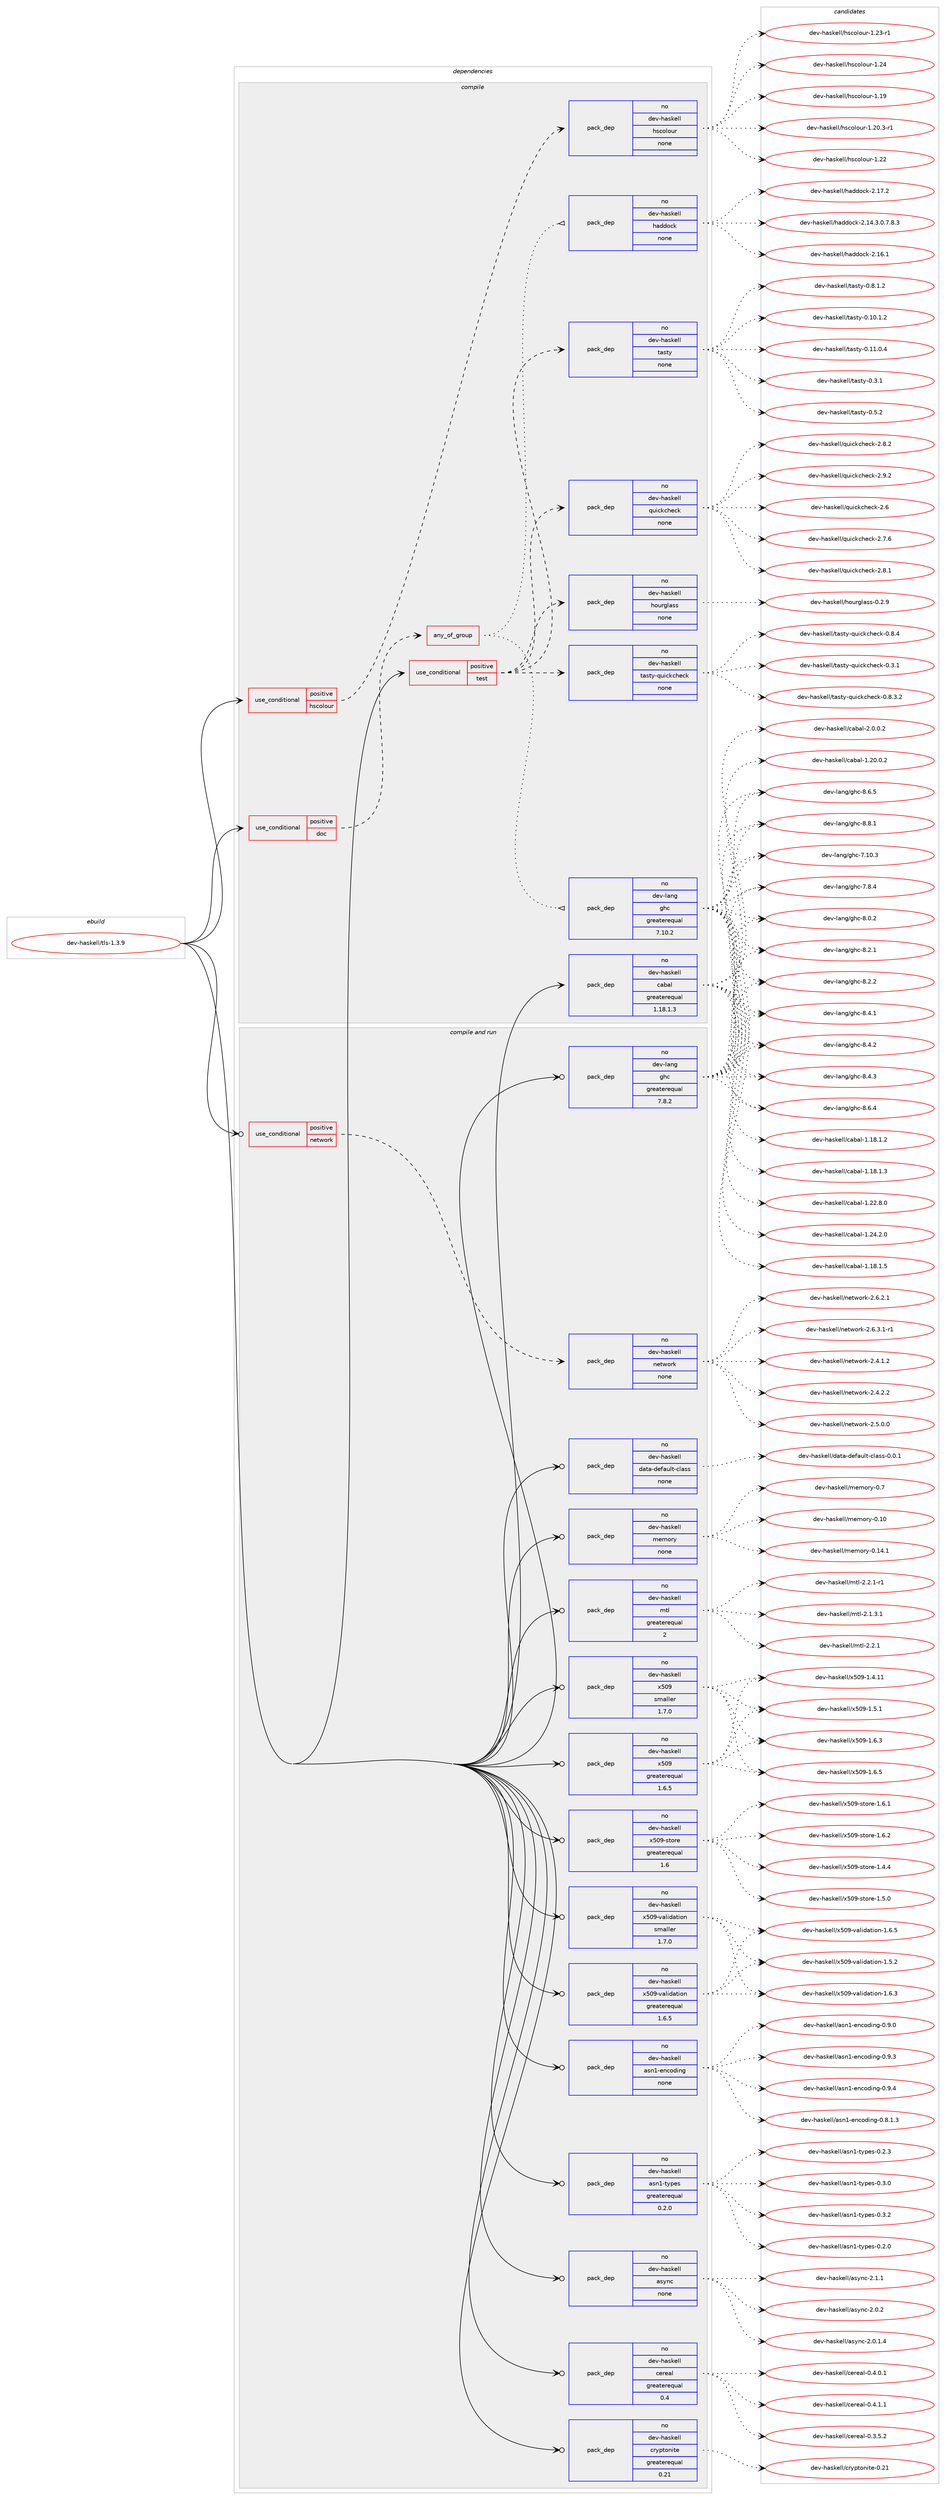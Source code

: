 digraph prolog {

# *************
# Graph options
# *************

newrank=true;
concentrate=true;
compound=true;
graph [rankdir=LR,fontname=Helvetica,fontsize=10,ranksep=1.5];#, ranksep=2.5, nodesep=0.2];
edge  [arrowhead=vee];
node  [fontname=Helvetica,fontsize=10];

# **********
# The ebuild
# **********

subgraph cluster_leftcol {
color=gray;
rank=same;
label=<<i>ebuild</i>>;
id [label="dev-haskell/tls-1.3.9", color=red, width=4, href="../dev-haskell/tls-1.3.9.svg"];
}

# ****************
# The dependencies
# ****************

subgraph cluster_midcol {
color=gray;
label=<<i>dependencies</i>>;
subgraph cluster_compile {
fillcolor="#eeeeee";
style=filled;
label=<<i>compile</i>>;
subgraph cond127957 {
dependency546258 [label=<<TABLE BORDER="0" CELLBORDER="1" CELLSPACING="0" CELLPADDING="4"><TR><TD ROWSPAN="3" CELLPADDING="10">use_conditional</TD></TR><TR><TD>positive</TD></TR><TR><TD>doc</TD></TR></TABLE>>, shape=none, color=red];
subgraph any10627 {
dependency546259 [label=<<TABLE BORDER="0" CELLBORDER="1" CELLSPACING="0" CELLPADDING="4"><TR><TD CELLPADDING="10">any_of_group</TD></TR></TABLE>>, shape=none, color=red];subgraph pack407317 {
dependency546260 [label=<<TABLE BORDER="0" CELLBORDER="1" CELLSPACING="0" CELLPADDING="4" WIDTH="220"><TR><TD ROWSPAN="6" CELLPADDING="30">pack_dep</TD></TR><TR><TD WIDTH="110">no</TD></TR><TR><TD>dev-haskell</TD></TR><TR><TD>haddock</TD></TR><TR><TD>none</TD></TR><TR><TD></TD></TR></TABLE>>, shape=none, color=blue];
}
dependency546259:e -> dependency546260:w [weight=20,style="dotted",arrowhead="oinv"];
subgraph pack407318 {
dependency546261 [label=<<TABLE BORDER="0" CELLBORDER="1" CELLSPACING="0" CELLPADDING="4" WIDTH="220"><TR><TD ROWSPAN="6" CELLPADDING="30">pack_dep</TD></TR><TR><TD WIDTH="110">no</TD></TR><TR><TD>dev-lang</TD></TR><TR><TD>ghc</TD></TR><TR><TD>greaterequal</TD></TR><TR><TD>7.10.2</TD></TR></TABLE>>, shape=none, color=blue];
}
dependency546259:e -> dependency546261:w [weight=20,style="dotted",arrowhead="oinv"];
}
dependency546258:e -> dependency546259:w [weight=20,style="dashed",arrowhead="vee"];
}
id:e -> dependency546258:w [weight=20,style="solid",arrowhead="vee"];
subgraph cond127958 {
dependency546262 [label=<<TABLE BORDER="0" CELLBORDER="1" CELLSPACING="0" CELLPADDING="4"><TR><TD ROWSPAN="3" CELLPADDING="10">use_conditional</TD></TR><TR><TD>positive</TD></TR><TR><TD>hscolour</TD></TR></TABLE>>, shape=none, color=red];
subgraph pack407319 {
dependency546263 [label=<<TABLE BORDER="0" CELLBORDER="1" CELLSPACING="0" CELLPADDING="4" WIDTH="220"><TR><TD ROWSPAN="6" CELLPADDING="30">pack_dep</TD></TR><TR><TD WIDTH="110">no</TD></TR><TR><TD>dev-haskell</TD></TR><TR><TD>hscolour</TD></TR><TR><TD>none</TD></TR><TR><TD></TD></TR></TABLE>>, shape=none, color=blue];
}
dependency546262:e -> dependency546263:w [weight=20,style="dashed",arrowhead="vee"];
}
id:e -> dependency546262:w [weight=20,style="solid",arrowhead="vee"];
subgraph cond127959 {
dependency546264 [label=<<TABLE BORDER="0" CELLBORDER="1" CELLSPACING="0" CELLPADDING="4"><TR><TD ROWSPAN="3" CELLPADDING="10">use_conditional</TD></TR><TR><TD>positive</TD></TR><TR><TD>test</TD></TR></TABLE>>, shape=none, color=red];
subgraph pack407320 {
dependency546265 [label=<<TABLE BORDER="0" CELLBORDER="1" CELLSPACING="0" CELLPADDING="4" WIDTH="220"><TR><TD ROWSPAN="6" CELLPADDING="30">pack_dep</TD></TR><TR><TD WIDTH="110">no</TD></TR><TR><TD>dev-haskell</TD></TR><TR><TD>hourglass</TD></TR><TR><TD>none</TD></TR><TR><TD></TD></TR></TABLE>>, shape=none, color=blue];
}
dependency546264:e -> dependency546265:w [weight=20,style="dashed",arrowhead="vee"];
subgraph pack407321 {
dependency546266 [label=<<TABLE BORDER="0" CELLBORDER="1" CELLSPACING="0" CELLPADDING="4" WIDTH="220"><TR><TD ROWSPAN="6" CELLPADDING="30">pack_dep</TD></TR><TR><TD WIDTH="110">no</TD></TR><TR><TD>dev-haskell</TD></TR><TR><TD>quickcheck</TD></TR><TR><TD>none</TD></TR><TR><TD></TD></TR></TABLE>>, shape=none, color=blue];
}
dependency546264:e -> dependency546266:w [weight=20,style="dashed",arrowhead="vee"];
subgraph pack407322 {
dependency546267 [label=<<TABLE BORDER="0" CELLBORDER="1" CELLSPACING="0" CELLPADDING="4" WIDTH="220"><TR><TD ROWSPAN="6" CELLPADDING="30">pack_dep</TD></TR><TR><TD WIDTH="110">no</TD></TR><TR><TD>dev-haskell</TD></TR><TR><TD>tasty</TD></TR><TR><TD>none</TD></TR><TR><TD></TD></TR></TABLE>>, shape=none, color=blue];
}
dependency546264:e -> dependency546267:w [weight=20,style="dashed",arrowhead="vee"];
subgraph pack407323 {
dependency546268 [label=<<TABLE BORDER="0" CELLBORDER="1" CELLSPACING="0" CELLPADDING="4" WIDTH="220"><TR><TD ROWSPAN="6" CELLPADDING="30">pack_dep</TD></TR><TR><TD WIDTH="110">no</TD></TR><TR><TD>dev-haskell</TD></TR><TR><TD>tasty-quickcheck</TD></TR><TR><TD>none</TD></TR><TR><TD></TD></TR></TABLE>>, shape=none, color=blue];
}
dependency546264:e -> dependency546268:w [weight=20,style="dashed",arrowhead="vee"];
}
id:e -> dependency546264:w [weight=20,style="solid",arrowhead="vee"];
subgraph pack407324 {
dependency546269 [label=<<TABLE BORDER="0" CELLBORDER="1" CELLSPACING="0" CELLPADDING="4" WIDTH="220"><TR><TD ROWSPAN="6" CELLPADDING="30">pack_dep</TD></TR><TR><TD WIDTH="110">no</TD></TR><TR><TD>dev-haskell</TD></TR><TR><TD>cabal</TD></TR><TR><TD>greaterequal</TD></TR><TR><TD>1.18.1.3</TD></TR></TABLE>>, shape=none, color=blue];
}
id:e -> dependency546269:w [weight=20,style="solid",arrowhead="vee"];
}
subgraph cluster_compileandrun {
fillcolor="#eeeeee";
style=filled;
label=<<i>compile and run</i>>;
subgraph cond127960 {
dependency546270 [label=<<TABLE BORDER="0" CELLBORDER="1" CELLSPACING="0" CELLPADDING="4"><TR><TD ROWSPAN="3" CELLPADDING="10">use_conditional</TD></TR><TR><TD>positive</TD></TR><TR><TD>network</TD></TR></TABLE>>, shape=none, color=red];
subgraph pack407325 {
dependency546271 [label=<<TABLE BORDER="0" CELLBORDER="1" CELLSPACING="0" CELLPADDING="4" WIDTH="220"><TR><TD ROWSPAN="6" CELLPADDING="30">pack_dep</TD></TR><TR><TD WIDTH="110">no</TD></TR><TR><TD>dev-haskell</TD></TR><TR><TD>network</TD></TR><TR><TD>none</TD></TR><TR><TD></TD></TR></TABLE>>, shape=none, color=blue];
}
dependency546270:e -> dependency546271:w [weight=20,style="dashed",arrowhead="vee"];
}
id:e -> dependency546270:w [weight=20,style="solid",arrowhead="odotvee"];
subgraph pack407326 {
dependency546272 [label=<<TABLE BORDER="0" CELLBORDER="1" CELLSPACING="0" CELLPADDING="4" WIDTH="220"><TR><TD ROWSPAN="6" CELLPADDING="30">pack_dep</TD></TR><TR><TD WIDTH="110">no</TD></TR><TR><TD>dev-haskell</TD></TR><TR><TD>asn1-encoding</TD></TR><TR><TD>none</TD></TR><TR><TD></TD></TR></TABLE>>, shape=none, color=blue];
}
id:e -> dependency546272:w [weight=20,style="solid",arrowhead="odotvee"];
subgraph pack407327 {
dependency546273 [label=<<TABLE BORDER="0" CELLBORDER="1" CELLSPACING="0" CELLPADDING="4" WIDTH="220"><TR><TD ROWSPAN="6" CELLPADDING="30">pack_dep</TD></TR><TR><TD WIDTH="110">no</TD></TR><TR><TD>dev-haskell</TD></TR><TR><TD>asn1-types</TD></TR><TR><TD>greaterequal</TD></TR><TR><TD>0.2.0</TD></TR></TABLE>>, shape=none, color=blue];
}
id:e -> dependency546273:w [weight=20,style="solid",arrowhead="odotvee"];
subgraph pack407328 {
dependency546274 [label=<<TABLE BORDER="0" CELLBORDER="1" CELLSPACING="0" CELLPADDING="4" WIDTH="220"><TR><TD ROWSPAN="6" CELLPADDING="30">pack_dep</TD></TR><TR><TD WIDTH="110">no</TD></TR><TR><TD>dev-haskell</TD></TR><TR><TD>async</TD></TR><TR><TD>none</TD></TR><TR><TD></TD></TR></TABLE>>, shape=none, color=blue];
}
id:e -> dependency546274:w [weight=20,style="solid",arrowhead="odotvee"];
subgraph pack407329 {
dependency546275 [label=<<TABLE BORDER="0" CELLBORDER="1" CELLSPACING="0" CELLPADDING="4" WIDTH="220"><TR><TD ROWSPAN="6" CELLPADDING="30">pack_dep</TD></TR><TR><TD WIDTH="110">no</TD></TR><TR><TD>dev-haskell</TD></TR><TR><TD>cereal</TD></TR><TR><TD>greaterequal</TD></TR><TR><TD>0.4</TD></TR></TABLE>>, shape=none, color=blue];
}
id:e -> dependency546275:w [weight=20,style="solid",arrowhead="odotvee"];
subgraph pack407330 {
dependency546276 [label=<<TABLE BORDER="0" CELLBORDER="1" CELLSPACING="0" CELLPADDING="4" WIDTH="220"><TR><TD ROWSPAN="6" CELLPADDING="30">pack_dep</TD></TR><TR><TD WIDTH="110">no</TD></TR><TR><TD>dev-haskell</TD></TR><TR><TD>cryptonite</TD></TR><TR><TD>greaterequal</TD></TR><TR><TD>0.21</TD></TR></TABLE>>, shape=none, color=blue];
}
id:e -> dependency546276:w [weight=20,style="solid",arrowhead="odotvee"];
subgraph pack407331 {
dependency546277 [label=<<TABLE BORDER="0" CELLBORDER="1" CELLSPACING="0" CELLPADDING="4" WIDTH="220"><TR><TD ROWSPAN="6" CELLPADDING="30">pack_dep</TD></TR><TR><TD WIDTH="110">no</TD></TR><TR><TD>dev-haskell</TD></TR><TR><TD>data-default-class</TD></TR><TR><TD>none</TD></TR><TR><TD></TD></TR></TABLE>>, shape=none, color=blue];
}
id:e -> dependency546277:w [weight=20,style="solid",arrowhead="odotvee"];
subgraph pack407332 {
dependency546278 [label=<<TABLE BORDER="0" CELLBORDER="1" CELLSPACING="0" CELLPADDING="4" WIDTH="220"><TR><TD ROWSPAN="6" CELLPADDING="30">pack_dep</TD></TR><TR><TD WIDTH="110">no</TD></TR><TR><TD>dev-haskell</TD></TR><TR><TD>memory</TD></TR><TR><TD>none</TD></TR><TR><TD></TD></TR></TABLE>>, shape=none, color=blue];
}
id:e -> dependency546278:w [weight=20,style="solid",arrowhead="odotvee"];
subgraph pack407333 {
dependency546279 [label=<<TABLE BORDER="0" CELLBORDER="1" CELLSPACING="0" CELLPADDING="4" WIDTH="220"><TR><TD ROWSPAN="6" CELLPADDING="30">pack_dep</TD></TR><TR><TD WIDTH="110">no</TD></TR><TR><TD>dev-haskell</TD></TR><TR><TD>mtl</TD></TR><TR><TD>greaterequal</TD></TR><TR><TD>2</TD></TR></TABLE>>, shape=none, color=blue];
}
id:e -> dependency546279:w [weight=20,style="solid",arrowhead="odotvee"];
subgraph pack407334 {
dependency546280 [label=<<TABLE BORDER="0" CELLBORDER="1" CELLSPACING="0" CELLPADDING="4" WIDTH="220"><TR><TD ROWSPAN="6" CELLPADDING="30">pack_dep</TD></TR><TR><TD WIDTH="110">no</TD></TR><TR><TD>dev-haskell</TD></TR><TR><TD>x509</TD></TR><TR><TD>greaterequal</TD></TR><TR><TD>1.6.5</TD></TR></TABLE>>, shape=none, color=blue];
}
id:e -> dependency546280:w [weight=20,style="solid",arrowhead="odotvee"];
subgraph pack407335 {
dependency546281 [label=<<TABLE BORDER="0" CELLBORDER="1" CELLSPACING="0" CELLPADDING="4" WIDTH="220"><TR><TD ROWSPAN="6" CELLPADDING="30">pack_dep</TD></TR><TR><TD WIDTH="110">no</TD></TR><TR><TD>dev-haskell</TD></TR><TR><TD>x509</TD></TR><TR><TD>smaller</TD></TR><TR><TD>1.7.0</TD></TR></TABLE>>, shape=none, color=blue];
}
id:e -> dependency546281:w [weight=20,style="solid",arrowhead="odotvee"];
subgraph pack407336 {
dependency546282 [label=<<TABLE BORDER="0" CELLBORDER="1" CELLSPACING="0" CELLPADDING="4" WIDTH="220"><TR><TD ROWSPAN="6" CELLPADDING="30">pack_dep</TD></TR><TR><TD WIDTH="110">no</TD></TR><TR><TD>dev-haskell</TD></TR><TR><TD>x509-store</TD></TR><TR><TD>greaterequal</TD></TR><TR><TD>1.6</TD></TR></TABLE>>, shape=none, color=blue];
}
id:e -> dependency546282:w [weight=20,style="solid",arrowhead="odotvee"];
subgraph pack407337 {
dependency546283 [label=<<TABLE BORDER="0" CELLBORDER="1" CELLSPACING="0" CELLPADDING="4" WIDTH="220"><TR><TD ROWSPAN="6" CELLPADDING="30">pack_dep</TD></TR><TR><TD WIDTH="110">no</TD></TR><TR><TD>dev-haskell</TD></TR><TR><TD>x509-validation</TD></TR><TR><TD>greaterequal</TD></TR><TR><TD>1.6.5</TD></TR></TABLE>>, shape=none, color=blue];
}
id:e -> dependency546283:w [weight=20,style="solid",arrowhead="odotvee"];
subgraph pack407338 {
dependency546284 [label=<<TABLE BORDER="0" CELLBORDER="1" CELLSPACING="0" CELLPADDING="4" WIDTH="220"><TR><TD ROWSPAN="6" CELLPADDING="30">pack_dep</TD></TR><TR><TD WIDTH="110">no</TD></TR><TR><TD>dev-haskell</TD></TR><TR><TD>x509-validation</TD></TR><TR><TD>smaller</TD></TR><TR><TD>1.7.0</TD></TR></TABLE>>, shape=none, color=blue];
}
id:e -> dependency546284:w [weight=20,style="solid",arrowhead="odotvee"];
subgraph pack407339 {
dependency546285 [label=<<TABLE BORDER="0" CELLBORDER="1" CELLSPACING="0" CELLPADDING="4" WIDTH="220"><TR><TD ROWSPAN="6" CELLPADDING="30">pack_dep</TD></TR><TR><TD WIDTH="110">no</TD></TR><TR><TD>dev-lang</TD></TR><TR><TD>ghc</TD></TR><TR><TD>greaterequal</TD></TR><TR><TD>7.8.2</TD></TR></TABLE>>, shape=none, color=blue];
}
id:e -> dependency546285:w [weight=20,style="solid",arrowhead="odotvee"];
}
subgraph cluster_run {
fillcolor="#eeeeee";
style=filled;
label=<<i>run</i>>;
}
}

# **************
# The candidates
# **************

subgraph cluster_choices {
rank=same;
color=gray;
label=<<i>candidates</i>>;

subgraph choice407317 {
color=black;
nodesep=1;
choice1001011184510497115107101108108471049710010011199107455046495246514648465546564651 [label="dev-haskell/haddock-2.14.3.0.7.8.3", color=red, width=4,href="../dev-haskell/haddock-2.14.3.0.7.8.3.svg"];
choice100101118451049711510710110810847104971001001119910745504649544649 [label="dev-haskell/haddock-2.16.1", color=red, width=4,href="../dev-haskell/haddock-2.16.1.svg"];
choice100101118451049711510710110810847104971001001119910745504649554650 [label="dev-haskell/haddock-2.17.2", color=red, width=4,href="../dev-haskell/haddock-2.17.2.svg"];
dependency546260:e -> choice1001011184510497115107101108108471049710010011199107455046495246514648465546564651:w [style=dotted,weight="100"];
dependency546260:e -> choice100101118451049711510710110810847104971001001119910745504649544649:w [style=dotted,weight="100"];
dependency546260:e -> choice100101118451049711510710110810847104971001001119910745504649554650:w [style=dotted,weight="100"];
}
subgraph choice407318 {
color=black;
nodesep=1;
choice1001011184510897110103471031049945554649484651 [label="dev-lang/ghc-7.10.3", color=red, width=4,href="../dev-lang/ghc-7.10.3.svg"];
choice10010111845108971101034710310499455546564652 [label="dev-lang/ghc-7.8.4", color=red, width=4,href="../dev-lang/ghc-7.8.4.svg"];
choice10010111845108971101034710310499455646484650 [label="dev-lang/ghc-8.0.2", color=red, width=4,href="../dev-lang/ghc-8.0.2.svg"];
choice10010111845108971101034710310499455646504649 [label="dev-lang/ghc-8.2.1", color=red, width=4,href="../dev-lang/ghc-8.2.1.svg"];
choice10010111845108971101034710310499455646504650 [label="dev-lang/ghc-8.2.2", color=red, width=4,href="../dev-lang/ghc-8.2.2.svg"];
choice10010111845108971101034710310499455646524649 [label="dev-lang/ghc-8.4.1", color=red, width=4,href="../dev-lang/ghc-8.4.1.svg"];
choice10010111845108971101034710310499455646524650 [label="dev-lang/ghc-8.4.2", color=red, width=4,href="../dev-lang/ghc-8.4.2.svg"];
choice10010111845108971101034710310499455646524651 [label="dev-lang/ghc-8.4.3", color=red, width=4,href="../dev-lang/ghc-8.4.3.svg"];
choice10010111845108971101034710310499455646544652 [label="dev-lang/ghc-8.6.4", color=red, width=4,href="../dev-lang/ghc-8.6.4.svg"];
choice10010111845108971101034710310499455646544653 [label="dev-lang/ghc-8.6.5", color=red, width=4,href="../dev-lang/ghc-8.6.5.svg"];
choice10010111845108971101034710310499455646564649 [label="dev-lang/ghc-8.8.1", color=red, width=4,href="../dev-lang/ghc-8.8.1.svg"];
dependency546261:e -> choice1001011184510897110103471031049945554649484651:w [style=dotted,weight="100"];
dependency546261:e -> choice10010111845108971101034710310499455546564652:w [style=dotted,weight="100"];
dependency546261:e -> choice10010111845108971101034710310499455646484650:w [style=dotted,weight="100"];
dependency546261:e -> choice10010111845108971101034710310499455646504649:w [style=dotted,weight="100"];
dependency546261:e -> choice10010111845108971101034710310499455646504650:w [style=dotted,weight="100"];
dependency546261:e -> choice10010111845108971101034710310499455646524649:w [style=dotted,weight="100"];
dependency546261:e -> choice10010111845108971101034710310499455646524650:w [style=dotted,weight="100"];
dependency546261:e -> choice10010111845108971101034710310499455646524651:w [style=dotted,weight="100"];
dependency546261:e -> choice10010111845108971101034710310499455646544652:w [style=dotted,weight="100"];
dependency546261:e -> choice10010111845108971101034710310499455646544653:w [style=dotted,weight="100"];
dependency546261:e -> choice10010111845108971101034710310499455646564649:w [style=dotted,weight="100"];
}
subgraph choice407319 {
color=black;
nodesep=1;
choice100101118451049711510710110810847104115991111081111171144549464957 [label="dev-haskell/hscolour-1.19", color=red, width=4,href="../dev-haskell/hscolour-1.19.svg"];
choice10010111845104971151071011081084710411599111108111117114454946504846514511449 [label="dev-haskell/hscolour-1.20.3-r1", color=red, width=4,href="../dev-haskell/hscolour-1.20.3-r1.svg"];
choice100101118451049711510710110810847104115991111081111171144549465050 [label="dev-haskell/hscolour-1.22", color=red, width=4,href="../dev-haskell/hscolour-1.22.svg"];
choice1001011184510497115107101108108471041159911110811111711445494650514511449 [label="dev-haskell/hscolour-1.23-r1", color=red, width=4,href="../dev-haskell/hscolour-1.23-r1.svg"];
choice100101118451049711510710110810847104115991111081111171144549465052 [label="dev-haskell/hscolour-1.24", color=red, width=4,href="../dev-haskell/hscolour-1.24.svg"];
dependency546263:e -> choice100101118451049711510710110810847104115991111081111171144549464957:w [style=dotted,weight="100"];
dependency546263:e -> choice10010111845104971151071011081084710411599111108111117114454946504846514511449:w [style=dotted,weight="100"];
dependency546263:e -> choice100101118451049711510710110810847104115991111081111171144549465050:w [style=dotted,weight="100"];
dependency546263:e -> choice1001011184510497115107101108108471041159911110811111711445494650514511449:w [style=dotted,weight="100"];
dependency546263:e -> choice100101118451049711510710110810847104115991111081111171144549465052:w [style=dotted,weight="100"];
}
subgraph choice407320 {
color=black;
nodesep=1;
choice10010111845104971151071011081084710411111711410310897115115454846504657 [label="dev-haskell/hourglass-0.2.9", color=red, width=4,href="../dev-haskell/hourglass-0.2.9.svg"];
dependency546265:e -> choice10010111845104971151071011081084710411111711410310897115115454846504657:w [style=dotted,weight="100"];
}
subgraph choice407321 {
color=black;
nodesep=1;
choice10010111845104971151071011081084711311710599107991041019910745504654 [label="dev-haskell/quickcheck-2.6", color=red, width=4,href="../dev-haskell/quickcheck-2.6.svg"];
choice100101118451049711510710110810847113117105991079910410199107455046554654 [label="dev-haskell/quickcheck-2.7.6", color=red, width=4,href="../dev-haskell/quickcheck-2.7.6.svg"];
choice100101118451049711510710110810847113117105991079910410199107455046564649 [label="dev-haskell/quickcheck-2.8.1", color=red, width=4,href="../dev-haskell/quickcheck-2.8.1.svg"];
choice100101118451049711510710110810847113117105991079910410199107455046564650 [label="dev-haskell/quickcheck-2.8.2", color=red, width=4,href="../dev-haskell/quickcheck-2.8.2.svg"];
choice100101118451049711510710110810847113117105991079910410199107455046574650 [label="dev-haskell/quickcheck-2.9.2", color=red, width=4,href="../dev-haskell/quickcheck-2.9.2.svg"];
dependency546266:e -> choice10010111845104971151071011081084711311710599107991041019910745504654:w [style=dotted,weight="100"];
dependency546266:e -> choice100101118451049711510710110810847113117105991079910410199107455046554654:w [style=dotted,weight="100"];
dependency546266:e -> choice100101118451049711510710110810847113117105991079910410199107455046564649:w [style=dotted,weight="100"];
dependency546266:e -> choice100101118451049711510710110810847113117105991079910410199107455046564650:w [style=dotted,weight="100"];
dependency546266:e -> choice100101118451049711510710110810847113117105991079910410199107455046574650:w [style=dotted,weight="100"];
}
subgraph choice407322 {
color=black;
nodesep=1;
choice10010111845104971151071011081084711697115116121454846494846494650 [label="dev-haskell/tasty-0.10.1.2", color=red, width=4,href="../dev-haskell/tasty-0.10.1.2.svg"];
choice10010111845104971151071011081084711697115116121454846494946484652 [label="dev-haskell/tasty-0.11.0.4", color=red, width=4,href="../dev-haskell/tasty-0.11.0.4.svg"];
choice10010111845104971151071011081084711697115116121454846514649 [label="dev-haskell/tasty-0.3.1", color=red, width=4,href="../dev-haskell/tasty-0.3.1.svg"];
choice10010111845104971151071011081084711697115116121454846534650 [label="dev-haskell/tasty-0.5.2", color=red, width=4,href="../dev-haskell/tasty-0.5.2.svg"];
choice100101118451049711510710110810847116971151161214548465646494650 [label="dev-haskell/tasty-0.8.1.2", color=red, width=4,href="../dev-haskell/tasty-0.8.1.2.svg"];
dependency546267:e -> choice10010111845104971151071011081084711697115116121454846494846494650:w [style=dotted,weight="100"];
dependency546267:e -> choice10010111845104971151071011081084711697115116121454846494946484652:w [style=dotted,weight="100"];
dependency546267:e -> choice10010111845104971151071011081084711697115116121454846514649:w [style=dotted,weight="100"];
dependency546267:e -> choice10010111845104971151071011081084711697115116121454846534650:w [style=dotted,weight="100"];
dependency546267:e -> choice100101118451049711510710110810847116971151161214548465646494650:w [style=dotted,weight="100"];
}
subgraph choice407323 {
color=black;
nodesep=1;
choice1001011184510497115107101108108471169711511612145113117105991079910410199107454846514649 [label="dev-haskell/tasty-quickcheck-0.3.1", color=red, width=4,href="../dev-haskell/tasty-quickcheck-0.3.1.svg"];
choice10010111845104971151071011081084711697115116121451131171059910799104101991074548465646514650 [label="dev-haskell/tasty-quickcheck-0.8.3.2", color=red, width=4,href="../dev-haskell/tasty-quickcheck-0.8.3.2.svg"];
choice1001011184510497115107101108108471169711511612145113117105991079910410199107454846564652 [label="dev-haskell/tasty-quickcheck-0.8.4", color=red, width=4,href="../dev-haskell/tasty-quickcheck-0.8.4.svg"];
dependency546268:e -> choice1001011184510497115107101108108471169711511612145113117105991079910410199107454846514649:w [style=dotted,weight="100"];
dependency546268:e -> choice10010111845104971151071011081084711697115116121451131171059910799104101991074548465646514650:w [style=dotted,weight="100"];
dependency546268:e -> choice1001011184510497115107101108108471169711511612145113117105991079910410199107454846564652:w [style=dotted,weight="100"];
}
subgraph choice407324 {
color=black;
nodesep=1;
choice10010111845104971151071011081084799979897108454946495646494650 [label="dev-haskell/cabal-1.18.1.2", color=red, width=4,href="../dev-haskell/cabal-1.18.1.2.svg"];
choice10010111845104971151071011081084799979897108454946495646494651 [label="dev-haskell/cabal-1.18.1.3", color=red, width=4,href="../dev-haskell/cabal-1.18.1.3.svg"];
choice10010111845104971151071011081084799979897108454946495646494653 [label="dev-haskell/cabal-1.18.1.5", color=red, width=4,href="../dev-haskell/cabal-1.18.1.5.svg"];
choice10010111845104971151071011081084799979897108454946504846484650 [label="dev-haskell/cabal-1.20.0.2", color=red, width=4,href="../dev-haskell/cabal-1.20.0.2.svg"];
choice10010111845104971151071011081084799979897108454946505046564648 [label="dev-haskell/cabal-1.22.8.0", color=red, width=4,href="../dev-haskell/cabal-1.22.8.0.svg"];
choice10010111845104971151071011081084799979897108454946505246504648 [label="dev-haskell/cabal-1.24.2.0", color=red, width=4,href="../dev-haskell/cabal-1.24.2.0.svg"];
choice100101118451049711510710110810847999798971084550464846484650 [label="dev-haskell/cabal-2.0.0.2", color=red, width=4,href="../dev-haskell/cabal-2.0.0.2.svg"];
dependency546269:e -> choice10010111845104971151071011081084799979897108454946495646494650:w [style=dotted,weight="100"];
dependency546269:e -> choice10010111845104971151071011081084799979897108454946495646494651:w [style=dotted,weight="100"];
dependency546269:e -> choice10010111845104971151071011081084799979897108454946495646494653:w [style=dotted,weight="100"];
dependency546269:e -> choice10010111845104971151071011081084799979897108454946504846484650:w [style=dotted,weight="100"];
dependency546269:e -> choice10010111845104971151071011081084799979897108454946505046564648:w [style=dotted,weight="100"];
dependency546269:e -> choice10010111845104971151071011081084799979897108454946505246504648:w [style=dotted,weight="100"];
dependency546269:e -> choice100101118451049711510710110810847999798971084550464846484650:w [style=dotted,weight="100"];
}
subgraph choice407325 {
color=black;
nodesep=1;
choice1001011184510497115107101108108471101011161191111141074550465246494650 [label="dev-haskell/network-2.4.1.2", color=red, width=4,href="../dev-haskell/network-2.4.1.2.svg"];
choice1001011184510497115107101108108471101011161191111141074550465246504650 [label="dev-haskell/network-2.4.2.2", color=red, width=4,href="../dev-haskell/network-2.4.2.2.svg"];
choice1001011184510497115107101108108471101011161191111141074550465346484648 [label="dev-haskell/network-2.5.0.0", color=red, width=4,href="../dev-haskell/network-2.5.0.0.svg"];
choice1001011184510497115107101108108471101011161191111141074550465446504649 [label="dev-haskell/network-2.6.2.1", color=red, width=4,href="../dev-haskell/network-2.6.2.1.svg"];
choice10010111845104971151071011081084711010111611911111410745504654465146494511449 [label="dev-haskell/network-2.6.3.1-r1", color=red, width=4,href="../dev-haskell/network-2.6.3.1-r1.svg"];
dependency546271:e -> choice1001011184510497115107101108108471101011161191111141074550465246494650:w [style=dotted,weight="100"];
dependency546271:e -> choice1001011184510497115107101108108471101011161191111141074550465246504650:w [style=dotted,weight="100"];
dependency546271:e -> choice1001011184510497115107101108108471101011161191111141074550465346484648:w [style=dotted,weight="100"];
dependency546271:e -> choice1001011184510497115107101108108471101011161191111141074550465446504649:w [style=dotted,weight="100"];
dependency546271:e -> choice10010111845104971151071011081084711010111611911111410745504654465146494511449:w [style=dotted,weight="100"];
}
subgraph choice407326 {
color=black;
nodesep=1;
choice100101118451049711510710110810847971151104945101110991111001051101034548465646494651 [label="dev-haskell/asn1-encoding-0.8.1.3", color=red, width=4,href="../dev-haskell/asn1-encoding-0.8.1.3.svg"];
choice10010111845104971151071011081084797115110494510111099111100105110103454846574648 [label="dev-haskell/asn1-encoding-0.9.0", color=red, width=4,href="../dev-haskell/asn1-encoding-0.9.0.svg"];
choice10010111845104971151071011081084797115110494510111099111100105110103454846574651 [label="dev-haskell/asn1-encoding-0.9.3", color=red, width=4,href="../dev-haskell/asn1-encoding-0.9.3.svg"];
choice10010111845104971151071011081084797115110494510111099111100105110103454846574652 [label="dev-haskell/asn1-encoding-0.9.4", color=red, width=4,href="../dev-haskell/asn1-encoding-0.9.4.svg"];
dependency546272:e -> choice100101118451049711510710110810847971151104945101110991111001051101034548465646494651:w [style=dotted,weight="100"];
dependency546272:e -> choice10010111845104971151071011081084797115110494510111099111100105110103454846574648:w [style=dotted,weight="100"];
dependency546272:e -> choice10010111845104971151071011081084797115110494510111099111100105110103454846574651:w [style=dotted,weight="100"];
dependency546272:e -> choice10010111845104971151071011081084797115110494510111099111100105110103454846574652:w [style=dotted,weight="100"];
}
subgraph choice407327 {
color=black;
nodesep=1;
choice100101118451049711510710110810847971151104945116121112101115454846504648 [label="dev-haskell/asn1-types-0.2.0", color=red, width=4,href="../dev-haskell/asn1-types-0.2.0.svg"];
choice100101118451049711510710110810847971151104945116121112101115454846504651 [label="dev-haskell/asn1-types-0.2.3", color=red, width=4,href="../dev-haskell/asn1-types-0.2.3.svg"];
choice100101118451049711510710110810847971151104945116121112101115454846514648 [label="dev-haskell/asn1-types-0.3.0", color=red, width=4,href="../dev-haskell/asn1-types-0.3.0.svg"];
choice100101118451049711510710110810847971151104945116121112101115454846514650 [label="dev-haskell/asn1-types-0.3.2", color=red, width=4,href="../dev-haskell/asn1-types-0.3.2.svg"];
dependency546273:e -> choice100101118451049711510710110810847971151104945116121112101115454846504648:w [style=dotted,weight="100"];
dependency546273:e -> choice100101118451049711510710110810847971151104945116121112101115454846504651:w [style=dotted,weight="100"];
dependency546273:e -> choice100101118451049711510710110810847971151104945116121112101115454846514648:w [style=dotted,weight="100"];
dependency546273:e -> choice100101118451049711510710110810847971151104945116121112101115454846514650:w [style=dotted,weight="100"];
}
subgraph choice407328 {
color=black;
nodesep=1;
choice10010111845104971151071011081084797115121110994550464846494652 [label="dev-haskell/async-2.0.1.4", color=red, width=4,href="../dev-haskell/async-2.0.1.4.svg"];
choice1001011184510497115107101108108479711512111099455046484650 [label="dev-haskell/async-2.0.2", color=red, width=4,href="../dev-haskell/async-2.0.2.svg"];
choice1001011184510497115107101108108479711512111099455046494649 [label="dev-haskell/async-2.1.1", color=red, width=4,href="../dev-haskell/async-2.1.1.svg"];
dependency546274:e -> choice10010111845104971151071011081084797115121110994550464846494652:w [style=dotted,weight="100"];
dependency546274:e -> choice1001011184510497115107101108108479711512111099455046484650:w [style=dotted,weight="100"];
dependency546274:e -> choice1001011184510497115107101108108479711512111099455046494649:w [style=dotted,weight="100"];
}
subgraph choice407329 {
color=black;
nodesep=1;
choice10010111845104971151071011081084799101114101971084548465146534650 [label="dev-haskell/cereal-0.3.5.2", color=red, width=4,href="../dev-haskell/cereal-0.3.5.2.svg"];
choice10010111845104971151071011081084799101114101971084548465246484649 [label="dev-haskell/cereal-0.4.0.1", color=red, width=4,href="../dev-haskell/cereal-0.4.0.1.svg"];
choice10010111845104971151071011081084799101114101971084548465246494649 [label="dev-haskell/cereal-0.4.1.1", color=red, width=4,href="../dev-haskell/cereal-0.4.1.1.svg"];
dependency546275:e -> choice10010111845104971151071011081084799101114101971084548465146534650:w [style=dotted,weight="100"];
dependency546275:e -> choice10010111845104971151071011081084799101114101971084548465246484649:w [style=dotted,weight="100"];
dependency546275:e -> choice10010111845104971151071011081084799101114101971084548465246494649:w [style=dotted,weight="100"];
}
subgraph choice407330 {
color=black;
nodesep=1;
choice100101118451049711510710110810847991141211121161111101051161014548465049 [label="dev-haskell/cryptonite-0.21", color=red, width=4,href="../dev-haskell/cryptonite-0.21.svg"];
dependency546276:e -> choice100101118451049711510710110810847991141211121161111101051161014548465049:w [style=dotted,weight="100"];
}
subgraph choice407331 {
color=black;
nodesep=1;
choice10010111845104971151071011081084710097116974510010110297117108116459910897115115454846484649 [label="dev-haskell/data-default-class-0.0.1", color=red, width=4,href="../dev-haskell/data-default-class-0.0.1.svg"];
dependency546277:e -> choice10010111845104971151071011081084710097116974510010110297117108116459910897115115454846484649:w [style=dotted,weight="100"];
}
subgraph choice407332 {
color=black;
nodesep=1;
choice1001011184510497115107101108108471091011091111141214548464948 [label="dev-haskell/memory-0.10", color=red, width=4,href="../dev-haskell/memory-0.10.svg"];
choice10010111845104971151071011081084710910110911111412145484649524649 [label="dev-haskell/memory-0.14.1", color=red, width=4,href="../dev-haskell/memory-0.14.1.svg"];
choice10010111845104971151071011081084710910110911111412145484655 [label="dev-haskell/memory-0.7", color=red, width=4,href="../dev-haskell/memory-0.7.svg"];
dependency546278:e -> choice1001011184510497115107101108108471091011091111141214548464948:w [style=dotted,weight="100"];
dependency546278:e -> choice10010111845104971151071011081084710910110911111412145484649524649:w [style=dotted,weight="100"];
dependency546278:e -> choice10010111845104971151071011081084710910110911111412145484655:w [style=dotted,weight="100"];
}
subgraph choice407333 {
color=black;
nodesep=1;
choice1001011184510497115107101108108471091161084550464946514649 [label="dev-haskell/mtl-2.1.3.1", color=red, width=4,href="../dev-haskell/mtl-2.1.3.1.svg"];
choice100101118451049711510710110810847109116108455046504649 [label="dev-haskell/mtl-2.2.1", color=red, width=4,href="../dev-haskell/mtl-2.2.1.svg"];
choice1001011184510497115107101108108471091161084550465046494511449 [label="dev-haskell/mtl-2.2.1-r1", color=red, width=4,href="../dev-haskell/mtl-2.2.1-r1.svg"];
dependency546279:e -> choice1001011184510497115107101108108471091161084550464946514649:w [style=dotted,weight="100"];
dependency546279:e -> choice100101118451049711510710110810847109116108455046504649:w [style=dotted,weight="100"];
dependency546279:e -> choice1001011184510497115107101108108471091161084550465046494511449:w [style=dotted,weight="100"];
}
subgraph choice407334 {
color=black;
nodesep=1;
choice10010111845104971151071011081084712053485745494652464949 [label="dev-haskell/x509-1.4.11", color=red, width=4,href="../dev-haskell/x509-1.4.11.svg"];
choice100101118451049711510710110810847120534857454946534649 [label="dev-haskell/x509-1.5.1", color=red, width=4,href="../dev-haskell/x509-1.5.1.svg"];
choice100101118451049711510710110810847120534857454946544651 [label="dev-haskell/x509-1.6.3", color=red, width=4,href="../dev-haskell/x509-1.6.3.svg"];
choice100101118451049711510710110810847120534857454946544653 [label="dev-haskell/x509-1.6.5", color=red, width=4,href="../dev-haskell/x509-1.6.5.svg"];
dependency546280:e -> choice10010111845104971151071011081084712053485745494652464949:w [style=dotted,weight="100"];
dependency546280:e -> choice100101118451049711510710110810847120534857454946534649:w [style=dotted,weight="100"];
dependency546280:e -> choice100101118451049711510710110810847120534857454946544651:w [style=dotted,weight="100"];
dependency546280:e -> choice100101118451049711510710110810847120534857454946544653:w [style=dotted,weight="100"];
}
subgraph choice407335 {
color=black;
nodesep=1;
choice10010111845104971151071011081084712053485745494652464949 [label="dev-haskell/x509-1.4.11", color=red, width=4,href="../dev-haskell/x509-1.4.11.svg"];
choice100101118451049711510710110810847120534857454946534649 [label="dev-haskell/x509-1.5.1", color=red, width=4,href="../dev-haskell/x509-1.5.1.svg"];
choice100101118451049711510710110810847120534857454946544651 [label="dev-haskell/x509-1.6.3", color=red, width=4,href="../dev-haskell/x509-1.6.3.svg"];
choice100101118451049711510710110810847120534857454946544653 [label="dev-haskell/x509-1.6.5", color=red, width=4,href="../dev-haskell/x509-1.6.5.svg"];
dependency546281:e -> choice10010111845104971151071011081084712053485745494652464949:w [style=dotted,weight="100"];
dependency546281:e -> choice100101118451049711510710110810847120534857454946534649:w [style=dotted,weight="100"];
dependency546281:e -> choice100101118451049711510710110810847120534857454946544651:w [style=dotted,weight="100"];
dependency546281:e -> choice100101118451049711510710110810847120534857454946544653:w [style=dotted,weight="100"];
}
subgraph choice407336 {
color=black;
nodesep=1;
choice10010111845104971151071011081084712053485745115116111114101454946524652 [label="dev-haskell/x509-store-1.4.4", color=red, width=4,href="../dev-haskell/x509-store-1.4.4.svg"];
choice10010111845104971151071011081084712053485745115116111114101454946534648 [label="dev-haskell/x509-store-1.5.0", color=red, width=4,href="../dev-haskell/x509-store-1.5.0.svg"];
choice10010111845104971151071011081084712053485745115116111114101454946544649 [label="dev-haskell/x509-store-1.6.1", color=red, width=4,href="../dev-haskell/x509-store-1.6.1.svg"];
choice10010111845104971151071011081084712053485745115116111114101454946544650 [label="dev-haskell/x509-store-1.6.2", color=red, width=4,href="../dev-haskell/x509-store-1.6.2.svg"];
dependency546282:e -> choice10010111845104971151071011081084712053485745115116111114101454946524652:w [style=dotted,weight="100"];
dependency546282:e -> choice10010111845104971151071011081084712053485745115116111114101454946534648:w [style=dotted,weight="100"];
dependency546282:e -> choice10010111845104971151071011081084712053485745115116111114101454946544649:w [style=dotted,weight="100"];
dependency546282:e -> choice10010111845104971151071011081084712053485745115116111114101454946544650:w [style=dotted,weight="100"];
}
subgraph choice407337 {
color=black;
nodesep=1;
choice100101118451049711510710110810847120534857451189710810510097116105111110454946534650 [label="dev-haskell/x509-validation-1.5.2", color=red, width=4,href="../dev-haskell/x509-validation-1.5.2.svg"];
choice100101118451049711510710110810847120534857451189710810510097116105111110454946544651 [label="dev-haskell/x509-validation-1.6.3", color=red, width=4,href="../dev-haskell/x509-validation-1.6.3.svg"];
choice100101118451049711510710110810847120534857451189710810510097116105111110454946544653 [label="dev-haskell/x509-validation-1.6.5", color=red, width=4,href="../dev-haskell/x509-validation-1.6.5.svg"];
dependency546283:e -> choice100101118451049711510710110810847120534857451189710810510097116105111110454946534650:w [style=dotted,weight="100"];
dependency546283:e -> choice100101118451049711510710110810847120534857451189710810510097116105111110454946544651:w [style=dotted,weight="100"];
dependency546283:e -> choice100101118451049711510710110810847120534857451189710810510097116105111110454946544653:w [style=dotted,weight="100"];
}
subgraph choice407338 {
color=black;
nodesep=1;
choice100101118451049711510710110810847120534857451189710810510097116105111110454946534650 [label="dev-haskell/x509-validation-1.5.2", color=red, width=4,href="../dev-haskell/x509-validation-1.5.2.svg"];
choice100101118451049711510710110810847120534857451189710810510097116105111110454946544651 [label="dev-haskell/x509-validation-1.6.3", color=red, width=4,href="../dev-haskell/x509-validation-1.6.3.svg"];
choice100101118451049711510710110810847120534857451189710810510097116105111110454946544653 [label="dev-haskell/x509-validation-1.6.5", color=red, width=4,href="../dev-haskell/x509-validation-1.6.5.svg"];
dependency546284:e -> choice100101118451049711510710110810847120534857451189710810510097116105111110454946534650:w [style=dotted,weight="100"];
dependency546284:e -> choice100101118451049711510710110810847120534857451189710810510097116105111110454946544651:w [style=dotted,weight="100"];
dependency546284:e -> choice100101118451049711510710110810847120534857451189710810510097116105111110454946544653:w [style=dotted,weight="100"];
}
subgraph choice407339 {
color=black;
nodesep=1;
choice1001011184510897110103471031049945554649484651 [label="dev-lang/ghc-7.10.3", color=red, width=4,href="../dev-lang/ghc-7.10.3.svg"];
choice10010111845108971101034710310499455546564652 [label="dev-lang/ghc-7.8.4", color=red, width=4,href="../dev-lang/ghc-7.8.4.svg"];
choice10010111845108971101034710310499455646484650 [label="dev-lang/ghc-8.0.2", color=red, width=4,href="../dev-lang/ghc-8.0.2.svg"];
choice10010111845108971101034710310499455646504649 [label="dev-lang/ghc-8.2.1", color=red, width=4,href="../dev-lang/ghc-8.2.1.svg"];
choice10010111845108971101034710310499455646504650 [label="dev-lang/ghc-8.2.2", color=red, width=4,href="../dev-lang/ghc-8.2.2.svg"];
choice10010111845108971101034710310499455646524649 [label="dev-lang/ghc-8.4.1", color=red, width=4,href="../dev-lang/ghc-8.4.1.svg"];
choice10010111845108971101034710310499455646524650 [label="dev-lang/ghc-8.4.2", color=red, width=4,href="../dev-lang/ghc-8.4.2.svg"];
choice10010111845108971101034710310499455646524651 [label="dev-lang/ghc-8.4.3", color=red, width=4,href="../dev-lang/ghc-8.4.3.svg"];
choice10010111845108971101034710310499455646544652 [label="dev-lang/ghc-8.6.4", color=red, width=4,href="../dev-lang/ghc-8.6.4.svg"];
choice10010111845108971101034710310499455646544653 [label="dev-lang/ghc-8.6.5", color=red, width=4,href="../dev-lang/ghc-8.6.5.svg"];
choice10010111845108971101034710310499455646564649 [label="dev-lang/ghc-8.8.1", color=red, width=4,href="../dev-lang/ghc-8.8.1.svg"];
dependency546285:e -> choice1001011184510897110103471031049945554649484651:w [style=dotted,weight="100"];
dependency546285:e -> choice10010111845108971101034710310499455546564652:w [style=dotted,weight="100"];
dependency546285:e -> choice10010111845108971101034710310499455646484650:w [style=dotted,weight="100"];
dependency546285:e -> choice10010111845108971101034710310499455646504649:w [style=dotted,weight="100"];
dependency546285:e -> choice10010111845108971101034710310499455646504650:w [style=dotted,weight="100"];
dependency546285:e -> choice10010111845108971101034710310499455646524649:w [style=dotted,weight="100"];
dependency546285:e -> choice10010111845108971101034710310499455646524650:w [style=dotted,weight="100"];
dependency546285:e -> choice10010111845108971101034710310499455646524651:w [style=dotted,weight="100"];
dependency546285:e -> choice10010111845108971101034710310499455646544652:w [style=dotted,weight="100"];
dependency546285:e -> choice10010111845108971101034710310499455646544653:w [style=dotted,weight="100"];
dependency546285:e -> choice10010111845108971101034710310499455646564649:w [style=dotted,weight="100"];
}
}

}
